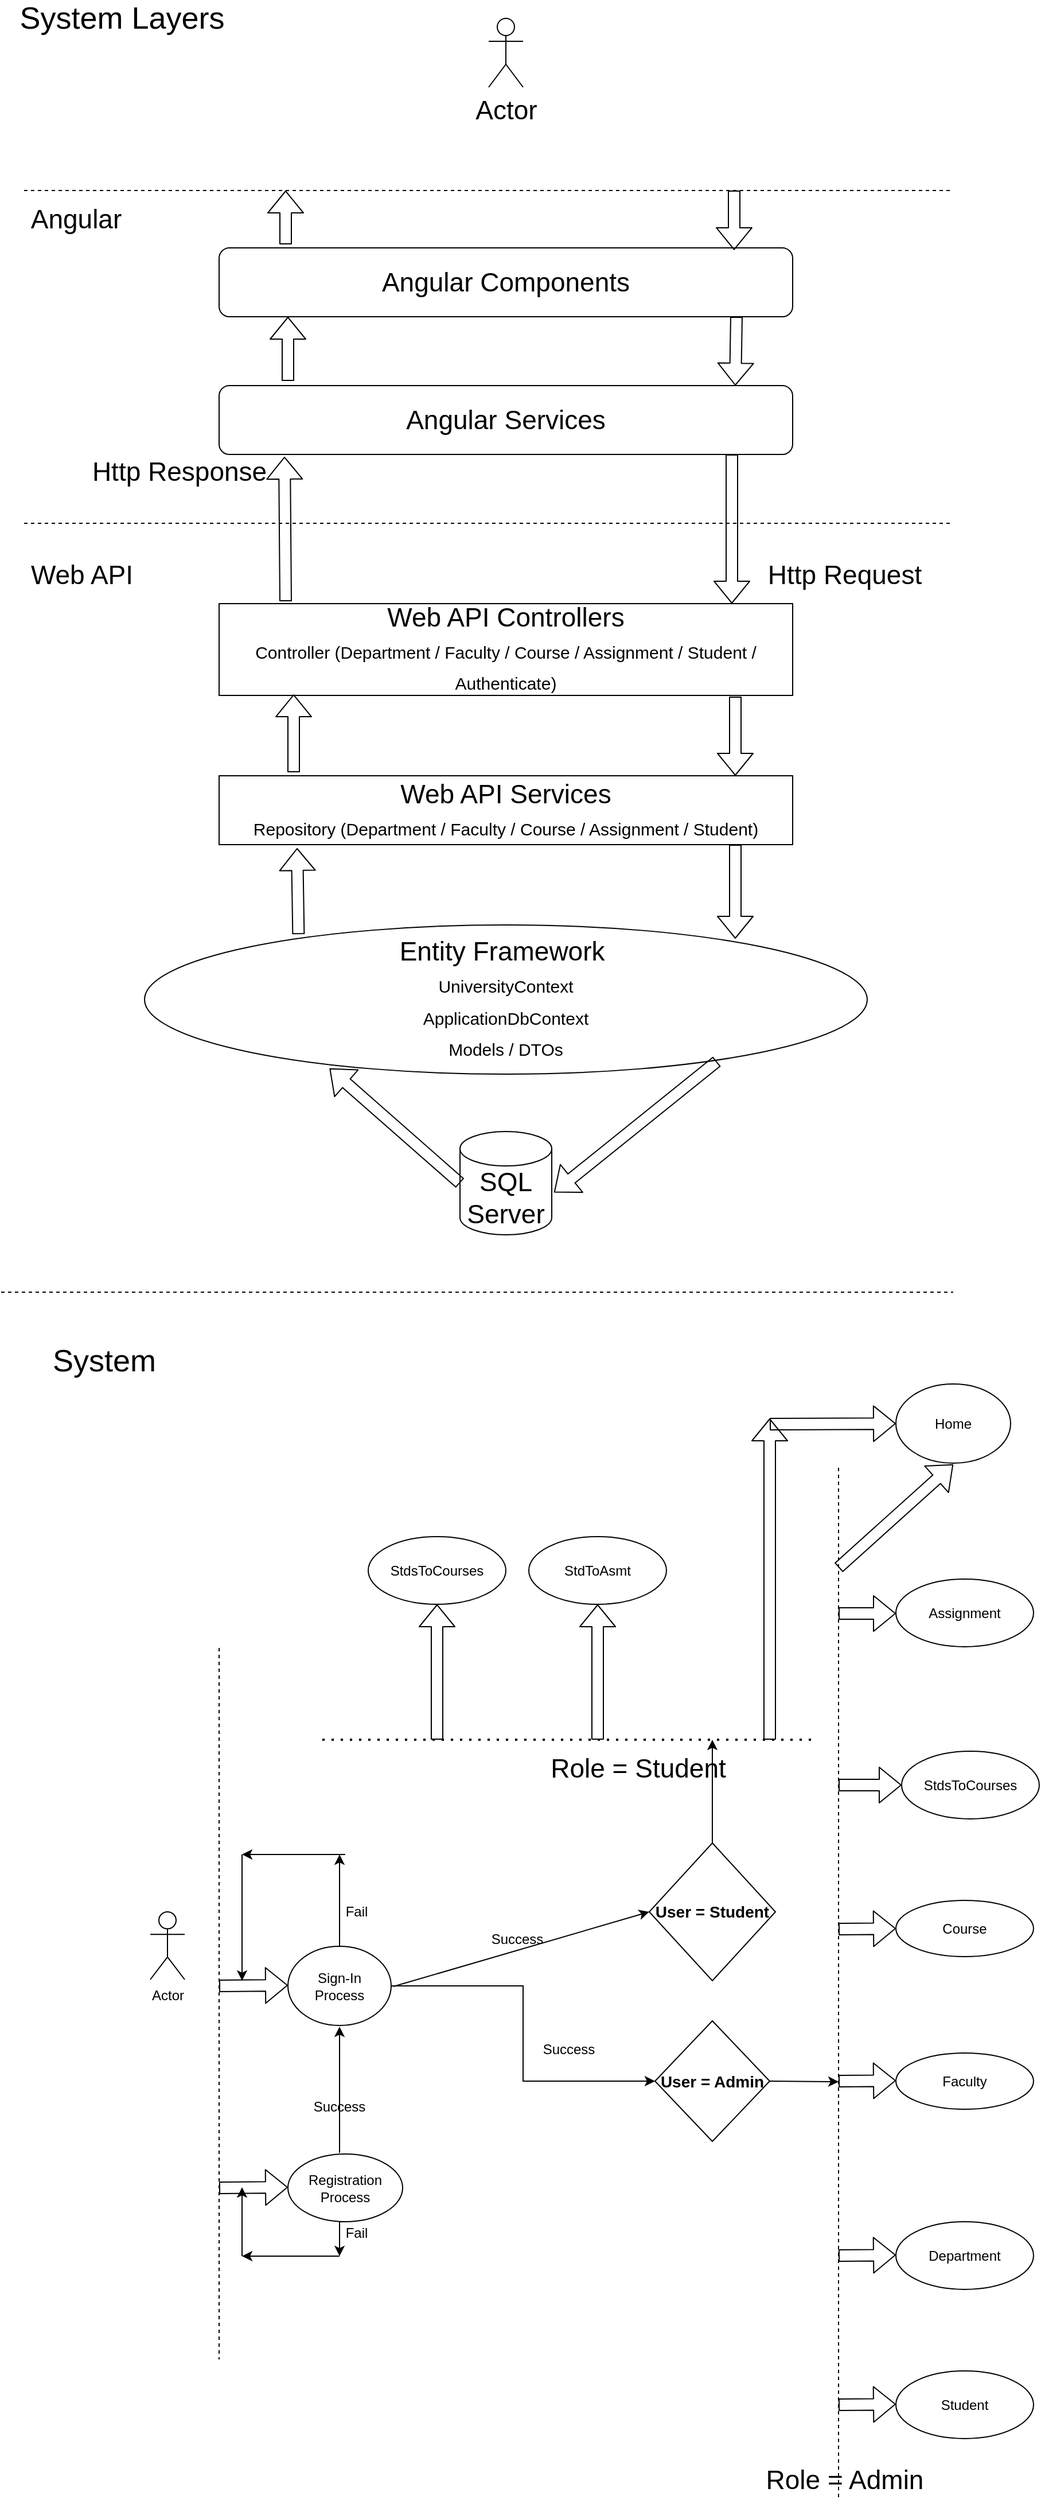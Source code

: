 <mxfile version="14.8.0" type="device"><diagram id="vqaQlGMWqDD1lRaRvaN_" name="Page-1"><mxGraphModel dx="868" dy="450" grid="1" gridSize="10" guides="1" tooltips="1" connect="1" arrows="1" fold="1" page="1" pageScale="1" pageWidth="850" pageHeight="1100" math="0" shadow="0"><root><mxCell id="0"/><mxCell id="1" parent="0"/><mxCell id="tXG61a_kXDc7dVOTXwFM-14" value="Actor" style="shape=umlActor;verticalLabelPosition=bottom;verticalAlign=top;html=1;outlineConnect=0;fontSize=23;" vertex="1" parent="1"><mxGeometry x="425" y="30" width="30" height="60" as="geometry"/></mxCell><mxCell id="tXG61a_kXDc7dVOTXwFM-15" value="" style="endArrow=none;dashed=1;html=1;fontSize=23;" edge="1" parent="1"><mxGeometry width="50" height="50" relative="1" as="geometry"><mxPoint x="20" y="180" as="sourcePoint"/><mxPoint x="830" y="180" as="targetPoint"/></mxGeometry></mxCell><mxCell id="tXG61a_kXDc7dVOTXwFM-16" value="Angular" style="text;html=1;align=center;verticalAlign=middle;resizable=0;points=[];autosize=1;strokeColor=none;fontSize=23;" vertex="1" parent="1"><mxGeometry x="20" y="190" width="90" height="30" as="geometry"/></mxCell><mxCell id="tXG61a_kXDc7dVOTXwFM-17" value="Angular Components" style="rounded=1;whiteSpace=wrap;html=1;fontSize=23;" vertex="1" parent="1"><mxGeometry x="190" y="230" width="500" height="60" as="geometry"/></mxCell><mxCell id="tXG61a_kXDc7dVOTXwFM-18" value="Angular Services" style="rounded=1;whiteSpace=wrap;html=1;fontSize=23;" vertex="1" parent="1"><mxGeometry x="190" y="350" width="500" height="60" as="geometry"/></mxCell><mxCell id="tXG61a_kXDc7dVOTXwFM-19" value="" style="endArrow=none;dashed=1;html=1;fontSize=23;" edge="1" parent="1"><mxGeometry width="50" height="50" relative="1" as="geometry"><mxPoint x="20" y="470" as="sourcePoint"/><mxPoint x="830" y="470" as="targetPoint"/></mxGeometry></mxCell><mxCell id="tXG61a_kXDc7dVOTXwFM-20" value="Web API" style="text;html=1;align=center;verticalAlign=middle;resizable=0;points=[];autosize=1;strokeColor=none;fontSize=23;" vertex="1" parent="1"><mxGeometry x="20" y="500" width="100" height="30" as="geometry"/></mxCell><mxCell id="tXG61a_kXDc7dVOTXwFM-21" value="Web API Controllers&lt;br&gt;&lt;span style=&quot;font-size: 15px&quot;&gt;Controller (Department / Faculty / Course / Assignment / Student / Authenticate)&lt;/span&gt;" style="rounded=0;whiteSpace=wrap;html=1;fontSize=23;" vertex="1" parent="1"><mxGeometry x="190" y="540" width="500" height="80" as="geometry"/></mxCell><mxCell id="tXG61a_kXDc7dVOTXwFM-22" value="Web API Services&lt;br&gt;&lt;span style=&quot;font-size: 15px&quot;&gt;Repository (Department / Faculty / Course / Assignment / Student)&lt;/span&gt;" style="rounded=0;whiteSpace=wrap;html=1;fontSize=23;" vertex="1" parent="1"><mxGeometry x="190" y="690" width="500" height="60" as="geometry"/></mxCell><mxCell id="tXG61a_kXDc7dVOTXwFM-23" value="Entity Framework&amp;nbsp;&lt;br style=&quot;font-size: 12px&quot;&gt;&lt;font style=&quot;font-size: 15px&quot;&gt;UniversityContext&lt;br&gt;ApplicationDbContext&lt;br&gt;Models / DTOs&lt;br&gt;&lt;/font&gt;" style="ellipse;whiteSpace=wrap;html=1;fontSize=23;" vertex="1" parent="1"><mxGeometry x="125" y="820" width="630" height="130" as="geometry"/></mxCell><mxCell id="tXG61a_kXDc7dVOTXwFM-24" value="SQL Server" style="shape=cylinder3;whiteSpace=wrap;html=1;boundedLbl=1;backgroundOutline=1;size=15;fontSize=23;" vertex="1" parent="1"><mxGeometry x="400" y="1000" width="80" height="90" as="geometry"/></mxCell><mxCell id="tXG61a_kXDc7dVOTXwFM-26" value="" style="shape=flexArrow;endArrow=classic;html=1;fontSize=23;entryX=0.898;entryY=0.033;entryDx=0;entryDy=0;entryPerimeter=0;" edge="1" parent="1" target="tXG61a_kXDc7dVOTXwFM-17"><mxGeometry width="50" height="50" relative="1" as="geometry"><mxPoint x="639" y="180" as="sourcePoint"/><mxPoint x="410" y="230" as="targetPoint"/></mxGeometry></mxCell><mxCell id="tXG61a_kXDc7dVOTXwFM-27" value="" style="shape=flexArrow;endArrow=classic;html=1;fontSize=23;exitX=0.902;exitY=1;exitDx=0;exitDy=0;exitPerimeter=0;" edge="1" parent="1"><mxGeometry width="50" height="50" relative="1" as="geometry"><mxPoint x="641" y="290" as="sourcePoint"/><mxPoint x="640" y="350" as="targetPoint"/></mxGeometry></mxCell><mxCell id="tXG61a_kXDc7dVOTXwFM-28" value="" style="shape=flexArrow;endArrow=classic;html=1;fontSize=23;entryX=0.914;entryY=0;entryDx=0;entryDy=0;entryPerimeter=0;" edge="1" parent="1"><mxGeometry width="50" height="50" relative="1" as="geometry"><mxPoint x="637" y="410" as="sourcePoint"/><mxPoint x="637" y="540" as="targetPoint"/></mxGeometry></mxCell><mxCell id="tXG61a_kXDc7dVOTXwFM-29" value="" style="shape=flexArrow;endArrow=classic;html=1;fontSize=23;" edge="1" parent="1"><mxGeometry width="50" height="50" relative="1" as="geometry"><mxPoint x="640" y="621" as="sourcePoint"/><mxPoint x="640" y="690" as="targetPoint"/></mxGeometry></mxCell><mxCell id="tXG61a_kXDc7dVOTXwFM-30" value="" style="shape=flexArrow;endArrow=classic;html=1;fontSize=23;" edge="1" parent="1"><mxGeometry width="50" height="50" relative="1" as="geometry"><mxPoint x="640" y="750" as="sourcePoint"/><mxPoint x="640" y="832" as="targetPoint"/></mxGeometry></mxCell><mxCell id="tXG61a_kXDc7dVOTXwFM-32" value="" style="shape=flexArrow;endArrow=classic;html=1;fontSize=23;entryX=1.025;entryY=0.59;entryDx=0;entryDy=0;entryPerimeter=0;exitX=0.792;exitY=0.915;exitDx=0;exitDy=0;exitPerimeter=0;" edge="1" parent="1" source="tXG61a_kXDc7dVOTXwFM-23" target="tXG61a_kXDc7dVOTXwFM-24"><mxGeometry width="50" height="50" relative="1" as="geometry"><mxPoint x="620" y="1000" as="sourcePoint"/><mxPoint x="620" y="1051.98" as="targetPoint"/></mxGeometry></mxCell><mxCell id="tXG61a_kXDc7dVOTXwFM-33" value="" style="shape=flexArrow;endArrow=classic;html=1;fontSize=23;entryX=0.256;entryY=0.962;entryDx=0;entryDy=0;entryPerimeter=0;exitX=0;exitY=0.5;exitDx=0;exitDy=0;exitPerimeter=0;" edge="1" parent="1" source="tXG61a_kXDc7dVOTXwFM-24" target="tXG61a_kXDc7dVOTXwFM-23"><mxGeometry width="50" height="50" relative="1" as="geometry"><mxPoint x="240" y="1010" as="sourcePoint"/><mxPoint x="240" y="1061.98" as="targetPoint"/></mxGeometry></mxCell><mxCell id="tXG61a_kXDc7dVOTXwFM-34" value="" style="shape=flexArrow;endArrow=classic;html=1;fontSize=23;entryX=0.136;entryY=1.05;entryDx=0;entryDy=0;entryPerimeter=0;exitX=0.213;exitY=0.062;exitDx=0;exitDy=0;exitPerimeter=0;" edge="1" parent="1" source="tXG61a_kXDc7dVOTXwFM-23" target="tXG61a_kXDc7dVOTXwFM-22"><mxGeometry width="50" height="50" relative="1" as="geometry"><mxPoint x="220" y="800" as="sourcePoint"/><mxPoint x="220" y="851.98" as="targetPoint"/></mxGeometry></mxCell><mxCell id="tXG61a_kXDc7dVOTXwFM-35" value="" style="shape=flexArrow;endArrow=classic;html=1;fontSize=23;entryX=0.15;entryY=0.988;entryDx=0;entryDy=0;entryPerimeter=0;" edge="1" parent="1"><mxGeometry width="50" height="50" relative="1" as="geometry"><mxPoint x="255" y="687" as="sourcePoint"/><mxPoint x="255" y="619.04" as="targetPoint"/></mxGeometry></mxCell><mxCell id="tXG61a_kXDc7dVOTXwFM-36" value="" style="shape=flexArrow;endArrow=classic;html=1;fontSize=23;entryX=0.174;entryY=1.033;entryDx=0;entryDy=0;entryPerimeter=0;exitX=0.176;exitY=-0.025;exitDx=0;exitDy=0;exitPerimeter=0;" edge="1" parent="1"><mxGeometry width="50" height="50" relative="1" as="geometry"><mxPoint x="248" y="538" as="sourcePoint"/><mxPoint x="247" y="411.98" as="targetPoint"/></mxGeometry></mxCell><mxCell id="tXG61a_kXDc7dVOTXwFM-37" value="" style="shape=flexArrow;endArrow=classic;html=1;fontSize=23;" edge="1" parent="1"><mxGeometry width="50" height="50" relative="1" as="geometry"><mxPoint x="250" y="346" as="sourcePoint"/><mxPoint x="250" y="290" as="targetPoint"/></mxGeometry></mxCell><mxCell id="tXG61a_kXDc7dVOTXwFM-38" value="" style="shape=flexArrow;endArrow=classic;html=1;fontSize=23;exitX=0.196;exitY=-0.05;exitDx=0;exitDy=0;exitPerimeter=0;" edge="1" parent="1"><mxGeometry width="50" height="50" relative="1" as="geometry"><mxPoint x="248" y="227" as="sourcePoint"/><mxPoint x="248" y="180" as="targetPoint"/></mxGeometry></mxCell><mxCell id="tXG61a_kXDc7dVOTXwFM-40" value="Http Request" style="text;html=1;align=center;verticalAlign=middle;resizable=0;points=[];autosize=1;strokeColor=none;fontSize=23;" vertex="1" parent="1"><mxGeometry x="660" y="500" width="150" height="30" as="geometry"/></mxCell><mxCell id="tXG61a_kXDc7dVOTXwFM-41" value="Http Response" style="text;html=1;align=center;verticalAlign=middle;resizable=0;points=[];autosize=1;strokeColor=none;fontSize=23;" vertex="1" parent="1"><mxGeometry x="70" y="410" width="170" height="30" as="geometry"/></mxCell><mxCell id="tXG61a_kXDc7dVOTXwFM-42" value="&lt;font style=&quot;font-size: 27px&quot;&gt;System Layers&lt;/font&gt;" style="text;html=1;align=center;verticalAlign=middle;resizable=0;points=[];autosize=1;strokeColor=none;fontSize=23;" vertex="1" parent="1"><mxGeometry x="10" y="15" width="190" height="30" as="geometry"/></mxCell><mxCell id="tXG61a_kXDc7dVOTXwFM-43" style="edgeStyle=orthogonalEdgeStyle;rounded=0;orthogonalLoop=1;jettySize=auto;html=1;exitX=1;exitY=0.5;exitDx=0;exitDy=0;entryX=0;entryY=0.5;entryDx=0;entryDy=0;" edge="1" parent="1" source="tXG61a_kXDc7dVOTXwFM-44" target="tXG61a_kXDc7dVOTXwFM-57"><mxGeometry relative="1" as="geometry"/></mxCell><mxCell id="tXG61a_kXDc7dVOTXwFM-44" value="Sign-In&lt;br&gt;Process" style="ellipse;whiteSpace=wrap;html=1;" vertex="1" parent="1"><mxGeometry x="250" y="1710" width="90" height="69" as="geometry"/></mxCell><mxCell id="tXG61a_kXDc7dVOTXwFM-45" value="Faculty" style="ellipse;whiteSpace=wrap;html=1;" vertex="1" parent="1"><mxGeometry x="780" y="1803" width="120" height="49" as="geometry"/></mxCell><mxCell id="tXG61a_kXDc7dVOTXwFM-46" value="Course" style="ellipse;whiteSpace=wrap;html=1;" vertex="1" parent="1"><mxGeometry x="780" y="1670" width="120" height="49" as="geometry"/></mxCell><mxCell id="tXG61a_kXDc7dVOTXwFM-47" value="Student" style="ellipse;whiteSpace=wrap;html=1;" vertex="1" parent="1"><mxGeometry x="780" y="2080" width="120" height="59" as="geometry"/></mxCell><mxCell id="tXG61a_kXDc7dVOTXwFM-48" style="edgeStyle=orthogonalEdgeStyle;rounded=0;orthogonalLoop=1;jettySize=auto;html=1;exitX=0.5;exitY=1;exitDx=0;exitDy=0;" edge="1" parent="1" source="tXG61a_kXDc7dVOTXwFM-49"><mxGeometry relative="1" as="geometry"><mxPoint x="295" y="1980" as="targetPoint"/></mxGeometry></mxCell><mxCell id="tXG61a_kXDc7dVOTXwFM-49" value="Registration&lt;br&gt;Process" style="ellipse;whiteSpace=wrap;html=1;" vertex="1" parent="1"><mxGeometry x="250" y="1891" width="100" height="59" as="geometry"/></mxCell><mxCell id="tXG61a_kXDc7dVOTXwFM-50" value="Home" style="ellipse;whiteSpace=wrap;html=1;" vertex="1" parent="1"><mxGeometry x="780" y="1220" width="100" height="69" as="geometry"/></mxCell><mxCell id="tXG61a_kXDc7dVOTXwFM-51" value="Actor" style="shape=umlActor;verticalLabelPosition=bottom;verticalAlign=top;html=1;outlineConnect=0;" vertex="1" parent="1"><mxGeometry x="130" y="1680" width="30" height="59" as="geometry"/></mxCell><mxCell id="tXG61a_kXDc7dVOTXwFM-52" value="" style="endArrow=none;dashed=1;html=1;" edge="1" parent="1"><mxGeometry width="50" height="50" relative="1" as="geometry"><mxPoint x="730" y="2190" as="sourcePoint"/><mxPoint x="730" y="1290" as="targetPoint"/></mxGeometry></mxCell><mxCell id="tXG61a_kXDc7dVOTXwFM-53" value="Department" style="ellipse;whiteSpace=wrap;html=1;" vertex="1" parent="1"><mxGeometry x="780" y="1950" width="120" height="59" as="geometry"/></mxCell><mxCell id="tXG61a_kXDc7dVOTXwFM-54" value="StdToAsmt" style="ellipse;whiteSpace=wrap;html=1;" vertex="1" parent="1"><mxGeometry x="460" y="1353" width="120" height="59" as="geometry"/></mxCell><mxCell id="tXG61a_kXDc7dVOTXwFM-55" value="Assignment" style="ellipse;whiteSpace=wrap;html=1;" vertex="1" parent="1"><mxGeometry x="780" y="1390" width="120" height="59" as="geometry"/></mxCell><mxCell id="tXG61a_kXDc7dVOTXwFM-56" value="StdsToCourses" style="ellipse;whiteSpace=wrap;html=1;" vertex="1" parent="1"><mxGeometry x="785" y="1540" width="120" height="59" as="geometry"/></mxCell><mxCell id="tXG61a_kXDc7dVOTXwFM-57" value="&lt;b&gt;&lt;font style=&quot;font-size: 14px&quot;&gt;User = Admin&lt;/font&gt;&lt;/b&gt;" style="rhombus;whiteSpace=wrap;html=1;" vertex="1" parent="1"><mxGeometry x="570" y="1775" width="100" height="105" as="geometry"/></mxCell><mxCell id="tXG61a_kXDc7dVOTXwFM-58" style="edgeStyle=orthogonalEdgeStyle;rounded=0;orthogonalLoop=1;jettySize=auto;html=1;fontSize=23;" edge="1" parent="1" source="tXG61a_kXDc7dVOTXwFM-59"><mxGeometry relative="1" as="geometry"><mxPoint x="620" y="1530" as="targetPoint"/></mxGeometry></mxCell><mxCell id="tXG61a_kXDc7dVOTXwFM-59" value="&lt;font style=&quot;font-size: 14px&quot;&gt;&lt;b&gt;User = Student&lt;/b&gt;&lt;/font&gt;" style="rhombus;whiteSpace=wrap;html=1;" vertex="1" parent="1"><mxGeometry x="565" y="1620" width="110" height="120" as="geometry"/></mxCell><mxCell id="tXG61a_kXDc7dVOTXwFM-60" value="Success" style="text;html=1;strokeColor=none;fillColor=none;align=center;verticalAlign=middle;whiteSpace=wrap;rounded=0;" vertex="1" parent="1"><mxGeometry x="275" y="1840" width="40" height="19" as="geometry"/></mxCell><mxCell id="tXG61a_kXDc7dVOTXwFM-61" value="" style="endArrow=none;dashed=1;html=1;" edge="1" parent="1"><mxGeometry width="50" height="50" relative="1" as="geometry"><mxPoint x="190" y="1450" as="sourcePoint"/><mxPoint x="190" y="2070" as="targetPoint"/></mxGeometry></mxCell><mxCell id="tXG61a_kXDc7dVOTXwFM-62" value="" style="endArrow=classic;html=1;" edge="1" parent="1"><mxGeometry width="50" height="50" relative="1" as="geometry"><mxPoint x="295" y="1890" as="sourcePoint"/><mxPoint x="295" y="1780" as="targetPoint"/></mxGeometry></mxCell><mxCell id="tXG61a_kXDc7dVOTXwFM-63" value="Fail" style="text;html=1;strokeColor=none;fillColor=none;align=center;verticalAlign=middle;whiteSpace=wrap;rounded=0;" vertex="1" parent="1"><mxGeometry x="290" y="1950" width="40" height="20" as="geometry"/></mxCell><mxCell id="tXG61a_kXDc7dVOTXwFM-64" value="" style="endArrow=classic;html=1;entryX=0;entryY=0.5;entryDx=0;entryDy=0;" edge="1" parent="1" target="tXG61a_kXDc7dVOTXwFM-59"><mxGeometry width="50" height="50" relative="1" as="geometry"><mxPoint x="342" y="1745" as="sourcePoint"/><mxPoint x="470" y="1700" as="targetPoint"/></mxGeometry></mxCell><mxCell id="tXG61a_kXDc7dVOTXwFM-65" value="Success" style="text;html=1;strokeColor=none;fillColor=none;align=center;verticalAlign=middle;whiteSpace=wrap;rounded=0;" vertex="1" parent="1"><mxGeometry x="430" y="1694" width="40" height="20" as="geometry"/></mxCell><mxCell id="tXG61a_kXDc7dVOTXwFM-66" value="Success" style="text;html=1;strokeColor=none;fillColor=none;align=center;verticalAlign=middle;whiteSpace=wrap;rounded=0;" vertex="1" parent="1"><mxGeometry x="475" y="1790" width="40" height="20" as="geometry"/></mxCell><mxCell id="tXG61a_kXDc7dVOTXwFM-67" value="" style="endArrow=classic;html=1;exitX=0.5;exitY=0;exitDx=0;exitDy=0;" edge="1" parent="1" source="tXG61a_kXDc7dVOTXwFM-44"><mxGeometry width="50" height="50" relative="1" as="geometry"><mxPoint x="420" y="1650" as="sourcePoint"/><mxPoint x="295" y="1630" as="targetPoint"/></mxGeometry></mxCell><mxCell id="tXG61a_kXDc7dVOTXwFM-68" value="Fail" style="text;html=1;strokeColor=none;fillColor=none;align=center;verticalAlign=middle;whiteSpace=wrap;rounded=0;" vertex="1" parent="1"><mxGeometry x="290" y="1670" width="40" height="20" as="geometry"/></mxCell><mxCell id="tXG61a_kXDc7dVOTXwFM-69" value="" style="endArrow=classic;html=1;" edge="1" parent="1"><mxGeometry width="50" height="50" relative="1" as="geometry"><mxPoint x="295" y="1980" as="sourcePoint"/><mxPoint x="210" y="1980" as="targetPoint"/></mxGeometry></mxCell><mxCell id="tXG61a_kXDc7dVOTXwFM-70" value="" style="shape=flexArrow;endArrow=classic;html=1;fontSize=23;entryX=0;entryY=0.5;entryDx=0;entryDy=0;" edge="1" parent="1"><mxGeometry width="50" height="50" relative="1" as="geometry"><mxPoint x="190" y="1744.5" as="sourcePoint"/><mxPoint x="250" y="1744" as="targetPoint"/></mxGeometry></mxCell><mxCell id="tXG61a_kXDc7dVOTXwFM-71" value="" style="endArrow=classic;html=1;fontSize=23;" edge="1" parent="1"><mxGeometry width="50" height="50" relative="1" as="geometry"><mxPoint x="300" y="1630" as="sourcePoint"/><mxPoint x="210" y="1630" as="targetPoint"/></mxGeometry></mxCell><mxCell id="tXG61a_kXDc7dVOTXwFM-72" value="" style="endArrow=classic;html=1;fontSize=23;" edge="1" parent="1"><mxGeometry width="50" height="50" relative="1" as="geometry"><mxPoint x="210" y="1630" as="sourcePoint"/><mxPoint x="210" y="1740" as="targetPoint"/></mxGeometry></mxCell><mxCell id="tXG61a_kXDc7dVOTXwFM-73" value="" style="shape=flexArrow;endArrow=classic;html=1;fontSize=23;entryX=0;entryY=0.5;entryDx=0;entryDy=0;" edge="1" parent="1"><mxGeometry width="50" height="50" relative="1" as="geometry"><mxPoint x="190" y="1920.5" as="sourcePoint"/><mxPoint x="250" y="1920" as="targetPoint"/></mxGeometry></mxCell><mxCell id="tXG61a_kXDc7dVOTXwFM-74" value="" style="endArrow=classic;html=1;fontSize=23;" edge="1" parent="1"><mxGeometry width="50" height="50" relative="1" as="geometry"><mxPoint x="210" y="1980" as="sourcePoint"/><mxPoint x="210" y="1920" as="targetPoint"/></mxGeometry></mxCell><mxCell id="tXG61a_kXDc7dVOTXwFM-75" value="" style="shape=flexArrow;endArrow=classic;html=1;fontSize=23;" edge="1" parent="1"><mxGeometry width="50" height="50" relative="1" as="geometry"><mxPoint x="730" y="1420" as="sourcePoint"/><mxPoint x="780" y="1420" as="targetPoint"/></mxGeometry></mxCell><mxCell id="tXG61a_kXDc7dVOTXwFM-76" value="" style="shape=flexArrow;endArrow=classic;html=1;fontSize=23;entryX=0;entryY=0.5;entryDx=0;entryDy=0;" edge="1" parent="1" target="tXG61a_kXDc7dVOTXwFM-56"><mxGeometry width="50" height="50" relative="1" as="geometry"><mxPoint x="730" y="1569.5" as="sourcePoint"/><mxPoint x="790" y="1569" as="targetPoint"/></mxGeometry></mxCell><mxCell id="tXG61a_kXDc7dVOTXwFM-77" value="" style="shape=flexArrow;endArrow=classic;html=1;fontSize=23;entryX=0;entryY=0.5;entryDx=0;entryDy=0;" edge="1" parent="1" target="tXG61a_kXDc7dVOTXwFM-46"><mxGeometry width="50" height="50" relative="1" as="geometry"><mxPoint x="730" y="1695" as="sourcePoint"/><mxPoint x="810" y="1699.5" as="targetPoint"/></mxGeometry></mxCell><mxCell id="tXG61a_kXDc7dVOTXwFM-78" value="" style="shape=flexArrow;endArrow=classic;html=1;fontSize=23;" edge="1" parent="1"><mxGeometry width="50" height="50" relative="1" as="geometry"><mxPoint x="730" y="1827.5" as="sourcePoint"/><mxPoint x="780" y="1827" as="targetPoint"/></mxGeometry></mxCell><mxCell id="tXG61a_kXDc7dVOTXwFM-79" value="" style="shape=flexArrow;endArrow=classic;html=1;fontSize=23;" edge="1" parent="1"><mxGeometry width="50" height="50" relative="1" as="geometry"><mxPoint x="730" y="1979.5" as="sourcePoint"/><mxPoint x="780" y="1979" as="targetPoint"/></mxGeometry></mxCell><mxCell id="tXG61a_kXDc7dVOTXwFM-80" value="" style="shape=flexArrow;endArrow=classic;html=1;fontSize=23;" edge="1" parent="1"><mxGeometry width="50" height="50" relative="1" as="geometry"><mxPoint x="730" y="2109.5" as="sourcePoint"/><mxPoint x="780" y="2109" as="targetPoint"/></mxGeometry></mxCell><mxCell id="tXG61a_kXDc7dVOTXwFM-81" value="" style="endArrow=none;dashed=1;html=1;dashPattern=1 3;strokeWidth=2;fontSize=23;" edge="1" parent="1"><mxGeometry width="50" height="50" relative="1" as="geometry"><mxPoint x="280" y="1530" as="sourcePoint"/><mxPoint x="710" y="1530" as="targetPoint"/></mxGeometry></mxCell><mxCell id="tXG61a_kXDc7dVOTXwFM-82" value="StdsToCourses" style="ellipse;whiteSpace=wrap;html=1;" vertex="1" parent="1"><mxGeometry x="320" y="1353" width="120" height="59" as="geometry"/></mxCell><mxCell id="tXG61a_kXDc7dVOTXwFM-83" value="" style="shape=flexArrow;endArrow=classic;html=1;fontSize=23;entryX=0.5;entryY=1;entryDx=0;entryDy=0;" edge="1" parent="1" target="tXG61a_kXDc7dVOTXwFM-54"><mxGeometry width="50" height="50" relative="1" as="geometry"><mxPoint x="520" y="1530" as="sourcePoint"/><mxPoint x="460" y="1450" as="targetPoint"/></mxGeometry></mxCell><mxCell id="tXG61a_kXDc7dVOTXwFM-84" value="" style="shape=flexArrow;endArrow=classic;html=1;fontSize=23;entryX=0.5;entryY=1;entryDx=0;entryDy=0;" edge="1" parent="1" target="tXG61a_kXDc7dVOTXwFM-82"><mxGeometry width="50" height="50" relative="1" as="geometry"><mxPoint x="380" y="1530" as="sourcePoint"/><mxPoint x="410" y="1460" as="targetPoint"/></mxGeometry></mxCell><mxCell id="tXG61a_kXDc7dVOTXwFM-85" value="" style="endArrow=classic;html=1;fontSize=23;exitX=1;exitY=0.5;exitDx=0;exitDy=0;" edge="1" parent="1" source="tXG61a_kXDc7dVOTXwFM-57"><mxGeometry width="50" height="50" relative="1" as="geometry"><mxPoint x="470" y="1840" as="sourcePoint"/><mxPoint x="730" y="1828" as="targetPoint"/></mxGeometry></mxCell><mxCell id="tXG61a_kXDc7dVOTXwFM-86" value="" style="shape=flexArrow;endArrow=classic;html=1;fontSize=23;" edge="1" parent="1"><mxGeometry width="50" height="50" relative="1" as="geometry"><mxPoint x="730" y="1380" as="sourcePoint"/><mxPoint x="830" y="1290" as="targetPoint"/></mxGeometry></mxCell><mxCell id="tXG61a_kXDc7dVOTXwFM-87" value="" style="shape=flexArrow;endArrow=classic;html=1;fontSize=23;entryX=0;entryY=0.5;entryDx=0;entryDy=0;" edge="1" parent="1" target="tXG61a_kXDc7dVOTXwFM-50"><mxGeometry width="50" height="50" relative="1" as="geometry"><mxPoint x="670" y="1255" as="sourcePoint"/><mxPoint x="620" y="1132" as="targetPoint"/></mxGeometry></mxCell><mxCell id="tXG61a_kXDc7dVOTXwFM-88" value="" style="shape=flexArrow;endArrow=classic;html=1;fontSize=23;" edge="1" parent="1"><mxGeometry width="50" height="50" relative="1" as="geometry"><mxPoint x="670" y="1530" as="sourcePoint"/><mxPoint x="670" y="1250" as="targetPoint"/></mxGeometry></mxCell><mxCell id="tXG61a_kXDc7dVOTXwFM-89" value="Role = Student" style="text;html=1;align=center;verticalAlign=middle;resizable=0;points=[];autosize=1;strokeColor=none;fontSize=23;" vertex="1" parent="1"><mxGeometry x="470" y="1540" width="170" height="30" as="geometry"/></mxCell><mxCell id="tXG61a_kXDc7dVOTXwFM-90" value="Role = Admin" style="text;html=1;align=center;verticalAlign=middle;resizable=0;points=[];autosize=1;strokeColor=none;fontSize=23;" vertex="1" parent="1"><mxGeometry x="660" y="2160" width="150" height="30" as="geometry"/></mxCell><mxCell id="tXG61a_kXDc7dVOTXwFM-91" value="&lt;font style=&quot;font-size: 27px&quot;&gt;System&lt;/font&gt;" style="text;html=1;strokeColor=none;fillColor=none;align=center;verticalAlign=middle;whiteSpace=wrap;rounded=0;fontSize=23;" vertex="1" parent="1"><mxGeometry x="70" y="1190" width="40" height="20" as="geometry"/></mxCell><mxCell id="tXG61a_kXDc7dVOTXwFM-92" value="" style="endArrow=none;dashed=1;html=1;fontSize=23;" edge="1" parent="1"><mxGeometry width="50" height="50" relative="1" as="geometry"><mxPoint y="1140" as="sourcePoint"/><mxPoint x="830" y="1140" as="targetPoint"/></mxGeometry></mxCell></root></mxGraphModel></diagram></mxfile>